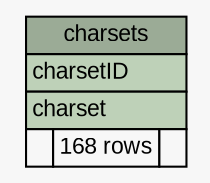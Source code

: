 // dot 2.26.3 on Windows 7 6.1
// SchemaSpy rev Unknown
digraph "charsets" {
  graph [
    rankdir="RL"
    bgcolor="#f7f7f7"
    nodesep="0.18"
    ranksep="0.46"
    fontname="Arial"
    fontsize="11"
  ];
  node [
    fontname="Arial"
    fontsize="11"
    shape="plaintext"
  ];
  edge [
    arrowsize="0.8"
  ];
  "charsets" [
    label=<
    <TABLE BORDER="0" CELLBORDER="1" CELLSPACING="0" BGCOLOR="#ffffff">
      <TR><TD COLSPAN="3" BGCOLOR="#9bab96" ALIGN="CENTER">charsets</TD></TR>
      <TR><TD PORT="charsetID" COLSPAN="3" BGCOLOR="#bed1b8" ALIGN="LEFT">charsetID</TD></TR>
      <TR><TD PORT="charset" COLSPAN="3" BGCOLOR="#bed1b8" ALIGN="LEFT">charset</TD></TR>
      <TR><TD ALIGN="LEFT" BGCOLOR="#f7f7f7">  </TD><TD ALIGN="RIGHT" BGCOLOR="#f7f7f7">168 rows</TD><TD ALIGN="RIGHT" BGCOLOR="#f7f7f7">  </TD></TR>
    </TABLE>>
    URL="tables/charsets.html"
    tooltip="charsets"
  ];
}
